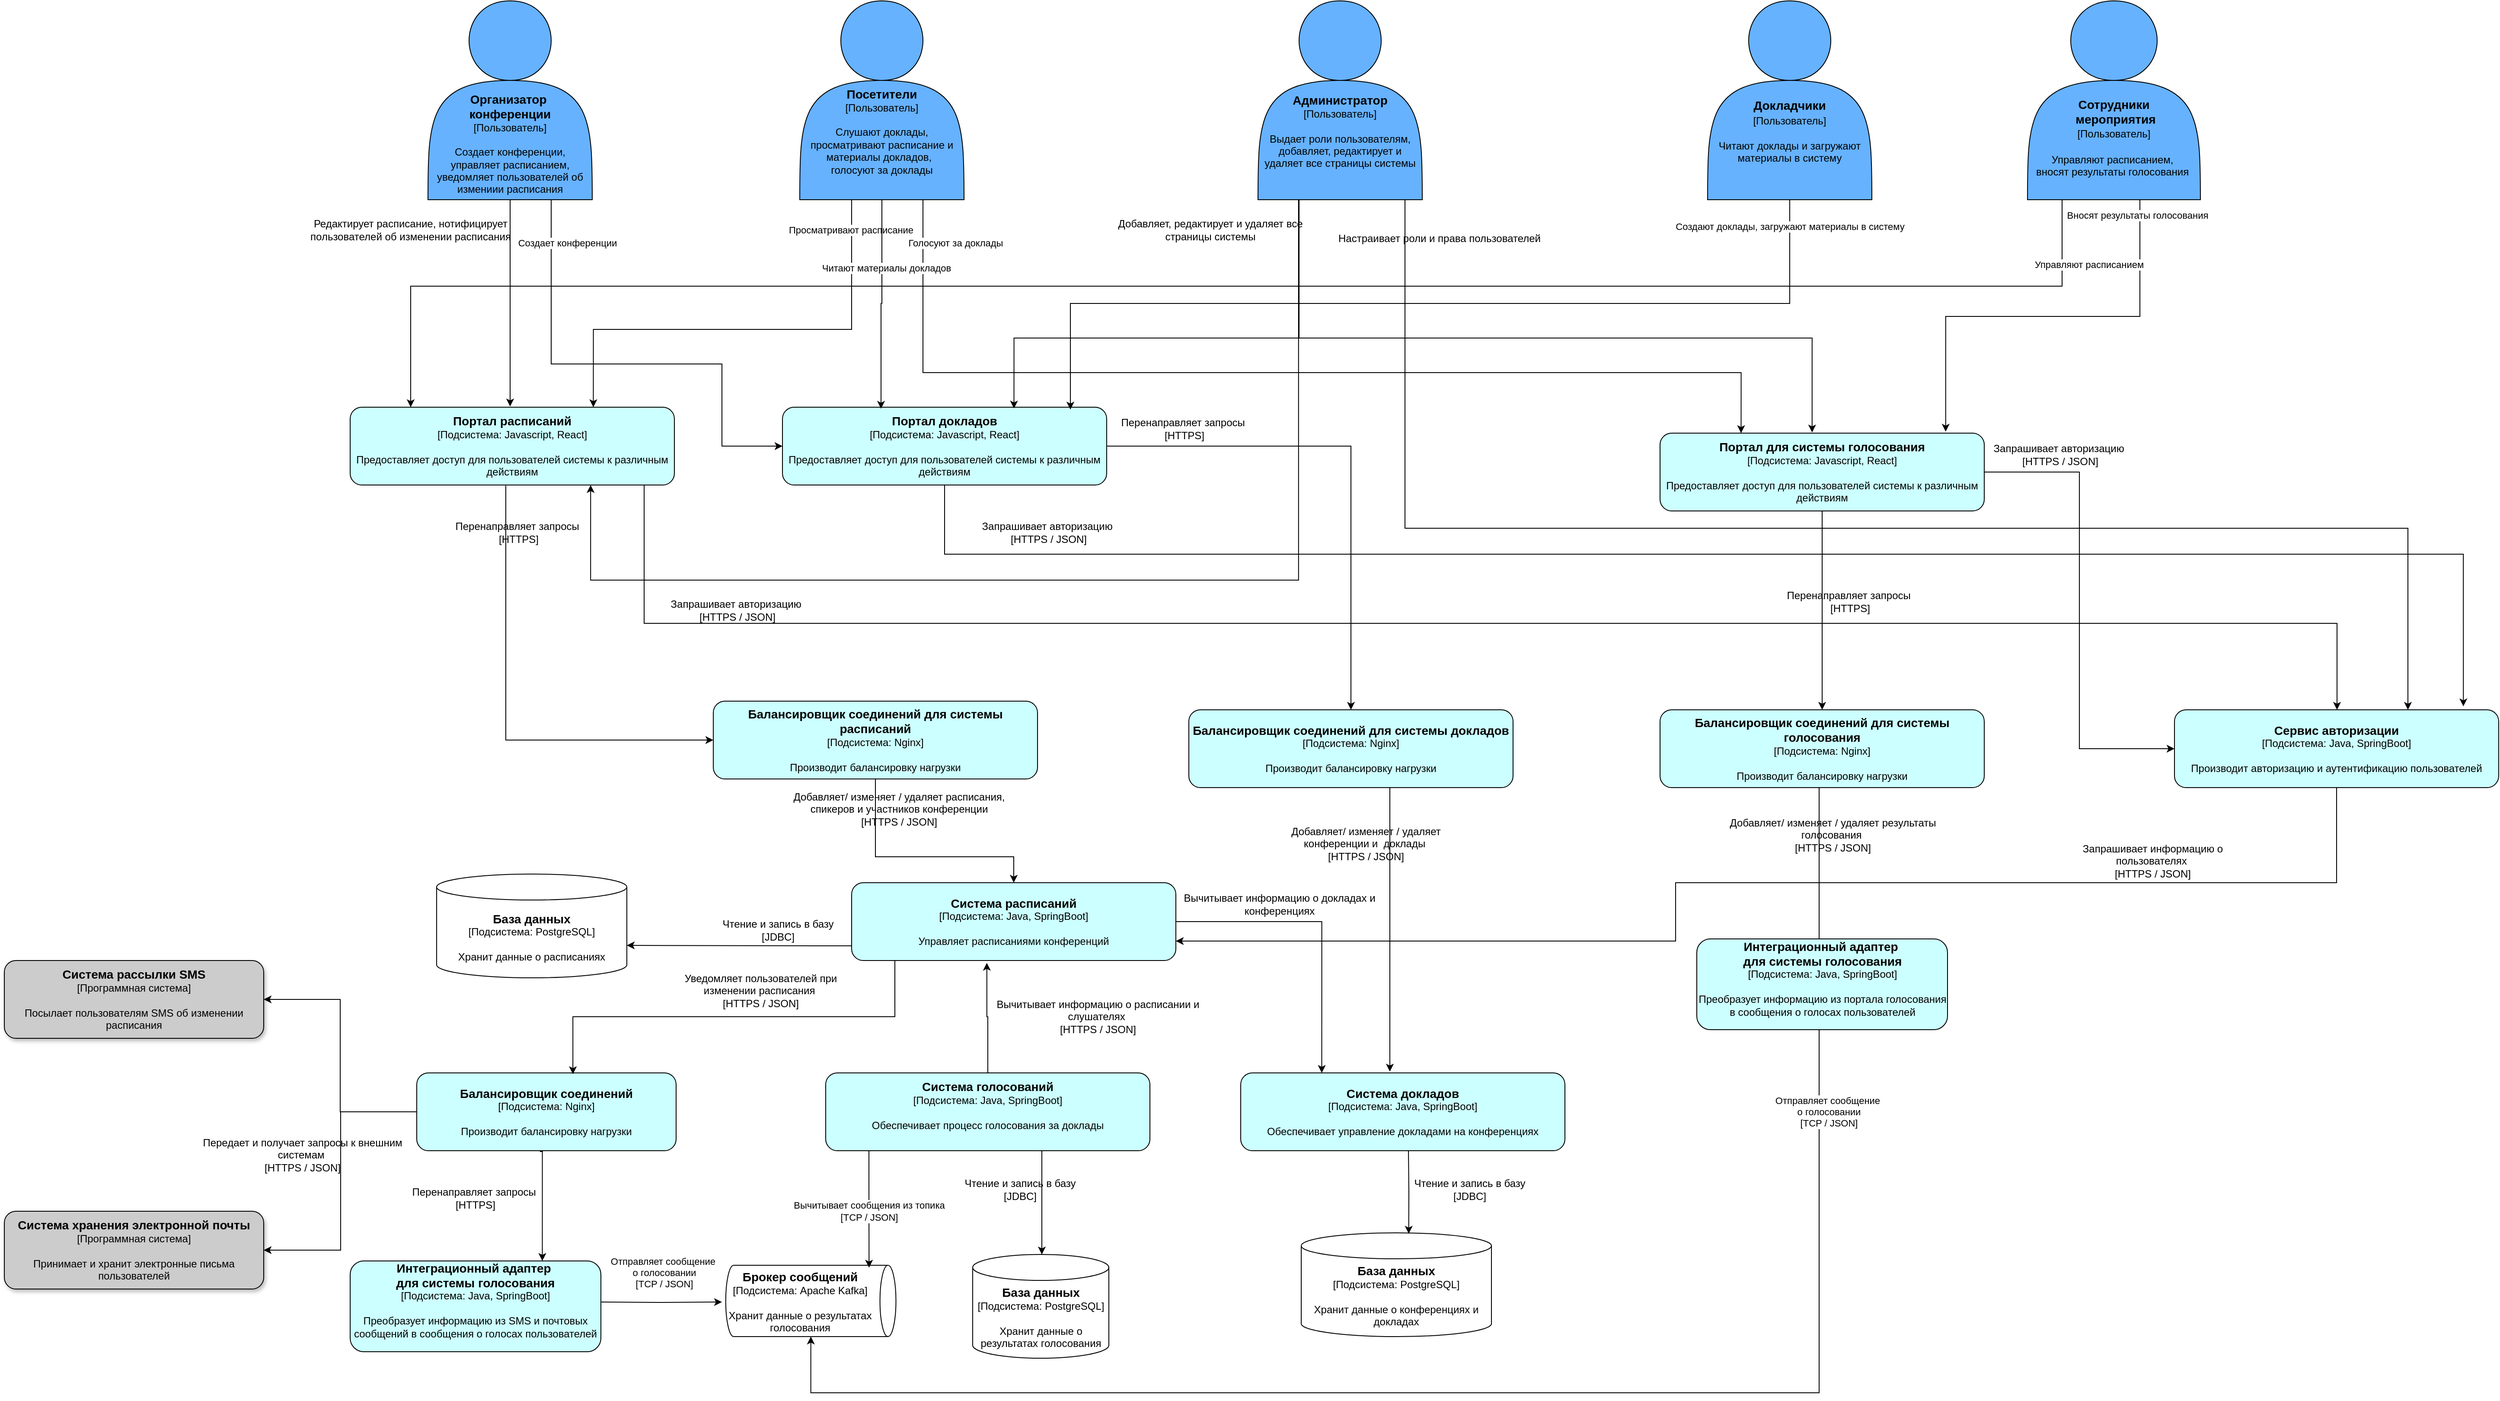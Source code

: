 <mxfile version="24.4.13" type="device">
  <diagram name="Страница — 1" id="Z9N-jdOSxp0XZ1hQaEwk">
    <mxGraphModel dx="5403" dy="2687" grid="1" gridSize="10" guides="1" tooltips="1" connect="1" arrows="1" fold="1" page="1" pageScale="1" pageWidth="827" pageHeight="1169" math="0" shadow="0">
      <root>
        <mxCell id="0" />
        <mxCell id="1" parent="0" />
        <mxCell id="tnYpFo8ILh_rvgwoeTNM-9" value="" style="edgeStyle=orthogonalEdgeStyle;rounded=0;orthogonalLoop=1;jettySize=auto;html=1;entryX=0.75;entryY=0;entryDx=0;entryDy=0;exitX=0.5;exitY=1;exitDx=0;exitDy=0;" parent="1" source="tnYpFo8ILh_rvgwoeTNM-1" target="1sN-82zCJ84A_cmxc5xq-33" edge="1">
          <mxGeometry relative="1" as="geometry">
            <mxPoint x="-180" y="190" as="sourcePoint" />
            <mxPoint x="242.5" y="330" as="targetPoint" />
            <Array as="points">
              <mxPoint x="-720" y="-100" />
              <mxPoint x="-720" y="50" />
              <mxPoint x="-1019" y="50" />
            </Array>
          </mxGeometry>
        </mxCell>
        <mxCell id="1sN-82zCJ84A_cmxc5xq-64" value="Просматривают расписание" style="edgeLabel;html=1;align=center;verticalAlign=middle;resizable=0;points=[];" parent="tnYpFo8ILh_rvgwoeTNM-9" vertex="1" connectable="0">
          <mxGeometry x="0.239" y="4" relative="1" as="geometry">
            <mxPoint x="169" y="-119" as="offset" />
          </mxGeometry>
        </mxCell>
        <mxCell id="1sN-82zCJ84A_cmxc5xq-53" style="edgeStyle=orthogonalEdgeStyle;rounded=0;orthogonalLoop=1;jettySize=auto;html=1;entryX=0.25;entryY=0;entryDx=0;entryDy=0;exitX=0.75;exitY=1;exitDx=0;exitDy=0;" parent="1" source="tnYpFo8ILh_rvgwoeTNM-1" target="tnYpFo8ILh_rvgwoeTNM-4" edge="1">
          <mxGeometry relative="1" as="geometry">
            <Array as="points">
              <mxPoint x="-637" y="100" />
              <mxPoint x="309" y="100" />
            </Array>
          </mxGeometry>
        </mxCell>
        <mxCell id="1sN-82zCJ84A_cmxc5xq-58" value="Голосуют за доклады" style="edgeLabel;html=1;align=center;verticalAlign=middle;resizable=0;points=[];" parent="1sN-82zCJ84A_cmxc5xq-53" vertex="1" connectable="0">
          <mxGeometry x="-0.8" y="1" relative="1" as="geometry">
            <mxPoint x="36" y="-72" as="offset" />
          </mxGeometry>
        </mxCell>
        <mxCell id="tnYpFo8ILh_rvgwoeTNM-1" value="&lt;div&gt;&lt;br&gt;&lt;/div&gt;&lt;div&gt;&lt;br&gt;&lt;/div&gt;&lt;div&gt;&lt;br&gt;&lt;/div&gt;&lt;div&gt;&lt;br&gt;&lt;/div&gt;&lt;div&gt;&lt;br&gt;&lt;/div&gt;&lt;div&gt;&lt;b&gt;&lt;font style=&quot;font-size: 14px;&quot;&gt;Посетители&lt;/font&gt;&lt;/b&gt;&lt;/div&gt;&lt;div&gt;&lt;font style=&quot;font-size: 12px;&quot;&gt;[Пользователь]&lt;/font&gt;&lt;/div&gt;&lt;div&gt;&lt;font style=&quot;font-size: 12px;&quot;&gt;&lt;br&gt;&lt;/font&gt;&lt;/div&gt;&lt;div&gt;Слушают доклады, просматривают расписание и материалы докладов,&amp;nbsp;&amp;nbsp;&lt;/div&gt;&lt;div&gt;голосуют за доклады&lt;/div&gt;" style="shape=actor;whiteSpace=wrap;html=1;fillColor=#66B2FF;" parent="1" vertex="1">
          <mxGeometry x="-780" y="-330" width="190" height="230" as="geometry" />
        </mxCell>
        <mxCell id="tnYpFo8ILh_rvgwoeTNM-2" value="&lt;div&gt;&lt;br&gt;&lt;/div&gt;&lt;div&gt;&lt;br&gt;&lt;/div&gt;&lt;div&gt;&lt;br&gt;&lt;/div&gt;&lt;div&gt;&lt;br&gt;&lt;/div&gt;&lt;div&gt;&lt;br&gt;&lt;/div&gt;&lt;div&gt;&lt;b&gt;&lt;font style=&quot;font-size: 14px;&quot;&gt;Докладчики&lt;/font&gt;&lt;/b&gt;&lt;/div&gt;&lt;div&gt;[Пользователь]&lt;b&gt;&lt;font style=&quot;font-size: 14px;&quot;&gt;&lt;br&gt;&lt;/font&gt;&lt;/b&gt;&lt;/div&gt;&lt;div&gt;&lt;br&gt;&lt;/div&gt;&lt;div&gt;&lt;font style=&quot;font-size: 12px;&quot;&gt;Читают доклады и загружают материалы в систему&lt;/font&gt;&lt;/div&gt;" style="shape=actor;whiteSpace=wrap;html=1;fillColor=#66B2FF;" parent="1" vertex="1">
          <mxGeometry x="270" y="-330" width="190" height="230" as="geometry" />
        </mxCell>
        <mxCell id="tnYpFo8ILh_rvgwoeTNM-3" value="&lt;div&gt;&lt;br&gt;&lt;/div&gt;&lt;div&gt;&lt;br&gt;&lt;/div&gt;&lt;div&gt;&lt;br&gt;&lt;/div&gt;&lt;div&gt;&lt;br&gt;&lt;/div&gt;&lt;div&gt;&lt;br&gt;&lt;/div&gt;&lt;div&gt;&lt;br&gt;&lt;/div&gt;&lt;div&gt;&lt;b&gt;&lt;font style=&quot;font-size: 14px;&quot;&gt;Сотрудники&lt;/font&gt;&lt;/b&gt;&lt;/div&gt;&lt;div&gt;&lt;b&gt;&lt;font style=&quot;font-size: 14px;&quot;&gt;&amp;nbsp;&lt;span style=&quot;background-color: initial;&quot;&gt;мероприятия&lt;/span&gt;&lt;/font&gt;&lt;/b&gt;&lt;/div&gt;&lt;div&gt;[Пользователь]&lt;b&gt;&lt;font style=&quot;font-size: 14px;&quot;&gt;&lt;span style=&quot;background-color: initial;&quot;&gt;&lt;br&gt;&lt;/span&gt;&lt;/font&gt;&lt;/b&gt;&lt;/div&gt;&lt;div&gt;&lt;br&gt;&lt;/div&gt;&lt;div&gt;&lt;span style=&quot;background-color: initial;&quot;&gt;Управляют расписанием,&amp;nbsp;&lt;/span&gt;&lt;/div&gt;&lt;div&gt;вносят результаты голосования&amp;nbsp;&lt;/div&gt;" style="shape=actor;whiteSpace=wrap;html=1;fillColor=#66B2FF;" parent="1" vertex="1">
          <mxGeometry x="640" y="-330" width="200" height="230" as="geometry" />
        </mxCell>
        <mxCell id="1sN-82zCJ84A_cmxc5xq-45" value="" style="edgeStyle=orthogonalEdgeStyle;rounded=0;orthogonalLoop=1;jettySize=auto;html=1;" parent="1" source="tnYpFo8ILh_rvgwoeTNM-4" target="tnYpFo8ILh_rvgwoeTNM-5" edge="1">
          <mxGeometry relative="1" as="geometry" />
        </mxCell>
        <mxCell id="tnYpFo8ILh_rvgwoeTNM-4" value="&lt;span style=&quot;font-size: 14px;&quot;&gt;&lt;b&gt;Портал для системы голосования&lt;/b&gt;&lt;/span&gt;&lt;br&gt;&lt;div&gt;[Подсистема: Javascript, React]&lt;/div&gt;&lt;div&gt;&lt;br&gt;&lt;/div&gt;&lt;div&gt;Предоставляет доступ для пользователей системы к различным действиям&lt;/div&gt;" style="rounded=1;whiteSpace=wrap;html=1;fillColor=#CCFFFF;" parent="1" vertex="1">
          <mxGeometry x="215" y="170" width="375" height="90" as="geometry" />
        </mxCell>
        <mxCell id="tnYpFo8ILh_rvgwoeTNM-18" style="edgeStyle=orthogonalEdgeStyle;rounded=0;orthogonalLoop=1;jettySize=auto;html=1;entryX=0;entryY=0.5;entryDx=0;entryDy=0;exitX=1;exitY=0.5;exitDx=0;exitDy=0;" parent="1" source="tnYpFo8ILh_rvgwoeTNM-4" target="tnYpFo8ILh_rvgwoeTNM-17" edge="1">
          <mxGeometry relative="1" as="geometry" />
        </mxCell>
        <mxCell id="tnYpFo8ILh_rvgwoeTNM-35" style="edgeStyle=orthogonalEdgeStyle;rounded=0;orthogonalLoop=1;jettySize=auto;html=1;entryX=0.5;entryY=0;entryDx=0;entryDy=0;exitX=0.5;exitY=1;exitDx=0;exitDy=0;" parent="1" source="1sN-82zCJ84A_cmxc5xq-43" target="tnYpFo8ILh_rvgwoeTNM-22" edge="1">
          <mxGeometry relative="1" as="geometry">
            <Array as="points">
              <mxPoint x="-692" y="660" />
              <mxPoint x="-532" y="660" />
            </Array>
          </mxGeometry>
        </mxCell>
        <mxCell id="1sN-82zCJ84A_cmxc5xq-11" style="edgeStyle=orthogonalEdgeStyle;rounded=0;orthogonalLoop=1;jettySize=auto;html=1;entryX=1;entryY=0.5;entryDx=0;entryDy=0;entryPerimeter=0;" parent="1" target="1sN-82zCJ84A_cmxc5xq-22" edge="1">
          <mxGeometry relative="1" as="geometry">
            <mxPoint x="399.0" y="577.5" as="sourcePoint" />
            <mxPoint x="-399.875" y="997.86" as="targetPoint" />
            <Array as="points">
              <mxPoint x="399" y="1280" />
              <mxPoint x="-767" y="1280" />
            </Array>
          </mxGeometry>
        </mxCell>
        <mxCell id="tnYpFo8ILh_rvgwoeTNM-5" value="&lt;span style=&quot;font-size: 14px;&quot;&gt;&lt;b&gt;Балансировщик соединений для системы голосования&lt;/b&gt;&lt;/span&gt;&lt;br&gt;&lt;div&gt;[Подсистема: Nginx]&lt;/div&gt;&lt;div&gt;&lt;br&gt;&lt;/div&gt;&lt;div&gt;Производит балансировку нагрузки&lt;/div&gt;" style="rounded=1;whiteSpace=wrap;html=1;fillColor=#CCFFFF;" parent="1" vertex="1">
          <mxGeometry x="215" y="490" width="375" height="90" as="geometry" />
        </mxCell>
        <mxCell id="tnYpFo8ILh_rvgwoeTNM-7" value="Перенаправляет запросы&amp;nbsp;&lt;div&gt;[HTTPS]&lt;br&gt;&lt;/div&gt;" style="text;html=1;align=center;verticalAlign=middle;whiteSpace=wrap;rounded=0;" parent="1" vertex="1">
          <mxGeometry x="330" y="350" width="210" height="30" as="geometry" />
        </mxCell>
        <mxCell id="tnYpFo8ILh_rvgwoeTNM-11" style="edgeStyle=orthogonalEdgeStyle;rounded=0;orthogonalLoop=1;jettySize=auto;html=1;entryX=0.881;entryY=-0.019;entryDx=0;entryDy=0;entryPerimeter=0;exitX=0.5;exitY=1;exitDx=0;exitDy=0;" parent="1" source="tnYpFo8ILh_rvgwoeTNM-3" target="tnYpFo8ILh_rvgwoeTNM-4" edge="1">
          <mxGeometry relative="1" as="geometry">
            <Array as="points">
              <mxPoint x="770" y="-100" />
              <mxPoint x="770" y="35" />
              <mxPoint x="545" y="35" />
            </Array>
          </mxGeometry>
        </mxCell>
        <mxCell id="1sN-82zCJ84A_cmxc5xq-65" value="Вносят результаты голосования" style="edgeLabel;html=1;align=center;verticalAlign=middle;resizable=0;points=[];" parent="tnYpFo8ILh_rvgwoeTNM-11" vertex="1" connectable="0">
          <mxGeometry x="-0.818" y="-3" relative="1" as="geometry">
            <mxPoint as="offset" />
          </mxGeometry>
        </mxCell>
        <mxCell id="tnYpFo8ILh_rvgwoeTNM-15" value="&lt;font style=&quot;font-size: 14px;&quot;&gt;&lt;b&gt;Система рассылки SMS&lt;/b&gt;&lt;/font&gt;&lt;div&gt;&lt;font style=&quot;font-size: 12px;&quot;&gt;[Программная система]&lt;/font&gt;&lt;/div&gt;&lt;div&gt;&lt;font style=&quot;font-size: 12px;&quot;&gt;&lt;br&gt;&lt;/font&gt;&lt;/div&gt;&lt;div&gt;&lt;font style=&quot;font-size: 12px;&quot;&gt;Посылает пользователям SMS об изменении расписания&lt;/font&gt;&lt;/div&gt;" style="rounded=1;whiteSpace=wrap;html=1;shadow=1;fillColor=#CCCCCC;" parent="1" vertex="1">
          <mxGeometry x="-1700" y="780" width="300" height="90" as="geometry" />
        </mxCell>
        <mxCell id="tnYpFo8ILh_rvgwoeTNM-16" value="&lt;font style=&quot;font-size: 14px;&quot;&gt;&lt;b&gt;Система хранения электронной почты&lt;/b&gt;&lt;/font&gt;&lt;div&gt;&lt;font style=&quot;font-size: 12px;&quot;&gt;[Программная система]&lt;/font&gt;&lt;/div&gt;&lt;div&gt;&lt;font style=&quot;font-size: 12px;&quot;&gt;&lt;br&gt;&lt;/font&gt;&lt;/div&gt;&lt;div&gt;&lt;font style=&quot;font-size: 12px;&quot;&gt;Принимает и хранит электронные письма пользователей&lt;/font&gt;&lt;/div&gt;" style="rounded=1;whiteSpace=wrap;html=1;shadow=1;fillColor=#CCCCCC;" parent="1" vertex="1">
          <mxGeometry x="-1700" y="1070" width="300" height="90" as="geometry" />
        </mxCell>
        <mxCell id="u90rfC0kVstAaQwjSfmj-1" style="edgeStyle=orthogonalEdgeStyle;rounded=0;orthogonalLoop=1;jettySize=auto;html=1;entryX=1;entryY=0.75;entryDx=0;entryDy=0;" edge="1" parent="1" source="tnYpFo8ILh_rvgwoeTNM-17" target="tnYpFo8ILh_rvgwoeTNM-22">
          <mxGeometry relative="1" as="geometry">
            <Array as="points">
              <mxPoint x="998" y="690" />
              <mxPoint x="233" y="690" />
              <mxPoint x="233" y="758" />
            </Array>
          </mxGeometry>
        </mxCell>
        <mxCell id="tnYpFo8ILh_rvgwoeTNM-17" value="&lt;span style=&quot;font-size: 14px;&quot;&gt;&lt;b&gt;Сервис авторизации&lt;/b&gt;&lt;/span&gt;&lt;br&gt;&lt;div&gt;[Подсистема: Java, SpringBoot]&lt;/div&gt;&lt;div&gt;&lt;br&gt;&lt;/div&gt;&lt;div&gt;Производит авторизацию и аутентификацию пользователей&lt;/div&gt;" style="rounded=1;whiteSpace=wrap;html=1;fillColor=#CCFFFF;" parent="1" vertex="1">
          <mxGeometry x="810" y="490" width="375" height="90" as="geometry" />
        </mxCell>
        <mxCell id="tnYpFo8ILh_rvgwoeTNM-19" value="&lt;div&gt;Запрашивает авторизацию&amp;nbsp;&lt;/div&gt;&lt;div&gt;[HTTPS / JSON]&lt;/div&gt;" style="text;html=1;align=center;verticalAlign=middle;whiteSpace=wrap;rounded=0;" parent="1" vertex="1">
          <mxGeometry x="580" y="180" width="196" height="30" as="geometry" />
        </mxCell>
        <mxCell id="1sN-82zCJ84A_cmxc5xq-5" style="edgeStyle=orthogonalEdgeStyle;rounded=0;orthogonalLoop=1;jettySize=auto;html=1;entryX=0.417;entryY=1.03;entryDx=0;entryDy=0;entryPerimeter=0;" parent="1" source="tnYpFo8ILh_rvgwoeTNM-20" target="tnYpFo8ILh_rvgwoeTNM-22" edge="1">
          <mxGeometry relative="1" as="geometry">
            <mxPoint x="-562.5" y="800" as="targetPoint" />
          </mxGeometry>
        </mxCell>
        <mxCell id="tnYpFo8ILh_rvgwoeTNM-20" value="&lt;span style=&quot;font-size: 14px;&quot;&gt;&lt;b&gt;Система голосований&lt;/b&gt;&lt;/span&gt;&lt;br&gt;&lt;div&gt;[Подсистема: Java, SpringBoot]&lt;br&gt;&lt;/div&gt;&lt;div&gt;&lt;br&gt;&lt;/div&gt;&lt;div&gt;Обеспечивает процесс голосования за доклады&lt;/div&gt;&lt;div&gt;&lt;br&gt;&lt;/div&gt;" style="rounded=1;whiteSpace=wrap;html=1;fillColor=#CCFFFF;" parent="1" vertex="1">
          <mxGeometry x="-750" y="910" width="375" height="90" as="geometry" />
        </mxCell>
        <mxCell id="tnYpFo8ILh_rvgwoeTNM-21" value="&lt;div&gt;&lt;b style=&quot;font-size: 14px; background-color: initial;&quot;&gt;Система докладов&lt;/b&gt;&lt;br&gt;&lt;/div&gt;&lt;div&gt;&lt;div&gt;[Подсистема: Java, SpringBoot]&lt;/div&gt;&lt;div&gt;&lt;br&gt;&lt;/div&gt;&lt;div&gt;Обеспечивает управление докладами на конференциях&lt;/div&gt;&lt;/div&gt;" style="rounded=1;whiteSpace=wrap;html=1;fillColor=#CCFFFF;" parent="1" vertex="1">
          <mxGeometry x="-270" y="910" width="375" height="90" as="geometry" />
        </mxCell>
        <mxCell id="1sN-82zCJ84A_cmxc5xq-7" style="edgeStyle=orthogonalEdgeStyle;rounded=0;orthogonalLoop=1;jettySize=auto;html=1;entryX=0.25;entryY=0;entryDx=0;entryDy=0;" parent="1" source="tnYpFo8ILh_rvgwoeTNM-22" target="tnYpFo8ILh_rvgwoeTNM-21" edge="1">
          <mxGeometry relative="1" as="geometry" />
        </mxCell>
        <mxCell id="tnYpFo8ILh_rvgwoeTNM-22" value="&lt;div&gt;&lt;span style=&quot;font-size: 14px;&quot;&gt;&lt;b&gt;Система расписаний&lt;/b&gt;&lt;/span&gt;&lt;/div&gt;&lt;div&gt;[Подсистема: Java, SpringBoot]&lt;br&gt;&lt;/div&gt;&lt;div&gt;&lt;br&gt;&lt;/div&gt;&lt;div&gt;Управляет расписаниями конференций&lt;/div&gt;" style="rounded=1;whiteSpace=wrap;html=1;fillColor=#CCFFFF;" parent="1" vertex="1">
          <mxGeometry x="-720" y="690" width="375" height="90" as="geometry" />
        </mxCell>
        <mxCell id="tnYpFo8ILh_rvgwoeTNM-25" style="edgeStyle=orthogonalEdgeStyle;rounded=0;orthogonalLoop=1;jettySize=auto;html=1;entryX=0.46;entryY=-0.017;entryDx=0;entryDy=0;entryPerimeter=0;exitX=0.5;exitY=1;exitDx=0;exitDy=0;" parent="1" source="1sN-82zCJ84A_cmxc5xq-44" target="tnYpFo8ILh_rvgwoeTNM-21" edge="1">
          <mxGeometry relative="1" as="geometry">
            <Array as="points">
              <mxPoint x="-97" y="580" />
            </Array>
          </mxGeometry>
        </mxCell>
        <mxCell id="tnYpFo8ILh_rvgwoeTNM-26" value="Добавляет/ изменяет / удаляет конференции и&amp;nbsp; доклады&amp;nbsp;&lt;div&gt;[HTTPS / JSON]&lt;br&gt;&lt;/div&gt;" style="text;html=1;align=center;verticalAlign=middle;whiteSpace=wrap;rounded=0;" parent="1" vertex="1">
          <mxGeometry x="-250" y="630" width="250" height="30" as="geometry" />
        </mxCell>
        <mxCell id="tnYpFo8ILh_rvgwoeTNM-27" value="Добавляет/ изменяет / удаляет результаты голосования&amp;nbsp;&lt;div&gt;[HTTPS / JSON]&lt;br&gt;&lt;/div&gt;" style="text;html=1;align=center;verticalAlign=middle;whiteSpace=wrap;rounded=0;" parent="1" vertex="1">
          <mxGeometry x="290" y="620" width="250" height="30" as="geometry" />
        </mxCell>
        <mxCell id="1sN-82zCJ84A_cmxc5xq-1" style="edgeStyle=orthogonalEdgeStyle;rounded=0;orthogonalLoop=1;jettySize=auto;html=1;entryX=1;entryY=0.5;entryDx=0;entryDy=0;" parent="1" source="tnYpFo8ILh_rvgwoeTNM-29" target="tnYpFo8ILh_rvgwoeTNM-15" edge="1">
          <mxGeometry relative="1" as="geometry" />
        </mxCell>
        <mxCell id="1sN-82zCJ84A_cmxc5xq-2" style="edgeStyle=orthogonalEdgeStyle;rounded=0;orthogonalLoop=1;jettySize=auto;html=1;entryX=1;entryY=0.5;entryDx=0;entryDy=0;" parent="1" source="tnYpFo8ILh_rvgwoeTNM-29" target="tnYpFo8ILh_rvgwoeTNM-16" edge="1">
          <mxGeometry relative="1" as="geometry">
            <Array as="points">
              <mxPoint x="-1311" y="955" />
              <mxPoint x="-1311" y="1115" />
            </Array>
          </mxGeometry>
        </mxCell>
        <mxCell id="1sN-82zCJ84A_cmxc5xq-30" style="edgeStyle=orthogonalEdgeStyle;rounded=0;orthogonalLoop=1;jettySize=auto;html=1;entryX=0.75;entryY=0;entryDx=0;entryDy=0;exitX=0.483;exitY=1;exitDx=0;exitDy=0;exitPerimeter=0;" parent="1" source="tnYpFo8ILh_rvgwoeTNM-29" edge="1">
          <mxGeometry relative="1" as="geometry">
            <mxPoint x="-1070" y="1010" as="sourcePoint" />
            <mxPoint x="-1077.75" y="1127.5" as="targetPoint" />
            <Array as="points">
              <mxPoint x="-1080" y="1000" />
              <mxPoint x="-1078" y="1001" />
            </Array>
          </mxGeometry>
        </mxCell>
        <mxCell id="tnYpFo8ILh_rvgwoeTNM-29" value="&lt;span style=&quot;font-size: 14px;&quot;&gt;&lt;b&gt;Балансировщик соединений&lt;/b&gt;&lt;/span&gt;&lt;br&gt;&lt;div&gt;[Подсистема:&amp;nbsp;&lt;span style=&quot;background-color: initial;&quot;&gt;Nginx&lt;/span&gt;&lt;span style=&quot;background-color: initial;&quot;&gt;]&lt;/span&gt;&lt;/div&gt;&lt;div&gt;&lt;br&gt;&lt;/div&gt;&lt;div&gt;Производит балансировку нагрузки&lt;/div&gt;" style="rounded=1;whiteSpace=wrap;html=1;fillColor=#CCFFFF;" parent="1" vertex="1">
          <mxGeometry x="-1223" y="910" width="300" height="90" as="geometry" />
        </mxCell>
        <mxCell id="tnYpFo8ILh_rvgwoeTNM-33" value="Перенаправляет запросы&amp;nbsp;&lt;div&gt;[HTTPS]&lt;br&gt;&lt;/div&gt;" style="text;html=1;align=center;verticalAlign=middle;whiteSpace=wrap;rounded=0;" parent="1" vertex="1">
          <mxGeometry x="-1260" y="1040" width="210" height="30" as="geometry" />
        </mxCell>
        <mxCell id="tnYpFo8ILh_rvgwoeTNM-34" value="Передает и получает запросы к внешним системам&amp;nbsp;&lt;div&gt;[HTTPS / JSON]&lt;br&gt;&lt;/div&gt;" style="text;html=1;align=center;verticalAlign=middle;whiteSpace=wrap;rounded=0;" parent="1" vertex="1">
          <mxGeometry x="-1480" y="990" width="250" height="30" as="geometry" />
        </mxCell>
        <mxCell id="tnYpFo8ILh_rvgwoeTNM-37" style="edgeStyle=orthogonalEdgeStyle;rounded=0;orthogonalLoop=1;jettySize=auto;html=1;entryX=0.602;entryY=0.016;entryDx=0;entryDy=0;entryPerimeter=0;" parent="1" target="tnYpFo8ILh_rvgwoeTNM-29" edge="1">
          <mxGeometry relative="1" as="geometry">
            <mxPoint x="-670" y="780" as="sourcePoint" />
            <Array as="points">
              <mxPoint x="-670" y="780" />
              <mxPoint x="-670" y="845" />
              <mxPoint x="-1042" y="845" />
            </Array>
          </mxGeometry>
        </mxCell>
        <mxCell id="tnYpFo8ILh_rvgwoeTNM-38" value="Уведомляет пользователей при изменении расписания&amp;nbsp;&lt;div&gt;[HTTPS / JSON]&lt;br&gt;&lt;/div&gt;" style="text;html=1;align=center;verticalAlign=middle;whiteSpace=wrap;rounded=0;" parent="1" vertex="1">
          <mxGeometry x="-930" y="800" width="210" height="30" as="geometry" />
        </mxCell>
        <mxCell id="tnYpFo8ILh_rvgwoeTNM-39" value="&lt;div&gt;&lt;span style=&quot;font-size: 14px;&quot;&gt;&lt;b&gt;База данных&lt;/b&gt;&lt;/span&gt;&lt;/div&gt;&lt;div&gt;[Подсистема: PostgreSQL]&lt;br&gt;&lt;/div&gt;&lt;div&gt;&lt;br&gt;&lt;/div&gt;&lt;div&gt;Хранит данные о расписаниях&lt;/div&gt;" style="shape=cylinder3;whiteSpace=wrap;html=1;boundedLbl=1;backgroundOutline=1;size=15;" parent="1" vertex="1">
          <mxGeometry x="-1200" y="680" width="220" height="120" as="geometry" />
        </mxCell>
        <mxCell id="tnYpFo8ILh_rvgwoeTNM-40" value="&lt;div&gt;&lt;span style=&quot;font-size: 14px;&quot;&gt;&lt;b&gt;База данных&lt;/b&gt;&lt;/span&gt;&lt;/div&gt;&lt;div&gt;[Подсистема: PostgreSQL]&lt;br&gt;&lt;/div&gt;&lt;div&gt;&lt;br&gt;&lt;/div&gt;&lt;div&gt;Хранит данные о результатах голосования&lt;/div&gt;" style="shape=cylinder3;whiteSpace=wrap;html=1;boundedLbl=1;backgroundOutline=1;size=15;" parent="1" vertex="1">
          <mxGeometry x="-580" y="1120" width="157.5" height="120" as="geometry" />
        </mxCell>
        <mxCell id="tnYpFo8ILh_rvgwoeTNM-41" style="edgeStyle=orthogonalEdgeStyle;rounded=0;orthogonalLoop=1;jettySize=auto;html=1;entryX=1;entryY=0;entryDx=0;entryDy=82.5;entryPerimeter=0;" parent="1" source="tnYpFo8ILh_rvgwoeTNM-22" target="tnYpFo8ILh_rvgwoeTNM-39" edge="1">
          <mxGeometry relative="1" as="geometry">
            <Array as="points">
              <mxPoint x="-760" y="763" />
              <mxPoint x="-760" y="763" />
            </Array>
          </mxGeometry>
        </mxCell>
        <mxCell id="tnYpFo8ILh_rvgwoeTNM-42" value="&lt;div&gt;Чтение и запись в базу&lt;/div&gt;&lt;div&gt;[JDBC]&lt;/div&gt;" style="text;html=1;align=center;verticalAlign=middle;whiteSpace=wrap;rounded=0;" parent="1" vertex="1">
          <mxGeometry x="-930" y="730" width="250" height="30" as="geometry" />
        </mxCell>
        <mxCell id="tnYpFo8ILh_rvgwoeTNM-43" value="&lt;div&gt;&lt;span style=&quot;font-size: 14px;&quot;&gt;&lt;b&gt;База данных&lt;/b&gt;&lt;/span&gt;&lt;/div&gt;&lt;div&gt;[Подсистема: PostgreSQL]&lt;br&gt;&lt;/div&gt;&lt;div&gt;&lt;br&gt;&lt;/div&gt;&lt;div&gt;Хранит данные о конференциях и докладах&lt;/div&gt;" style="shape=cylinder3;whiteSpace=wrap;html=1;boundedLbl=1;backgroundOutline=1;size=15;" parent="1" vertex="1">
          <mxGeometry x="-200" y="1095" width="220" height="120" as="geometry" />
        </mxCell>
        <mxCell id="tnYpFo8ILh_rvgwoeTNM-44" style="edgeStyle=orthogonalEdgeStyle;rounded=0;orthogonalLoop=1;jettySize=auto;html=1;" parent="1" edge="1">
          <mxGeometry relative="1" as="geometry">
            <mxPoint x="-500" y="1120" as="targetPoint" />
            <mxPoint x="-500" y="1000.1" as="sourcePoint" />
            <Array as="points">
              <mxPoint x="-500" y="1090.1" />
              <mxPoint x="-500" y="1090.1" />
            </Array>
          </mxGeometry>
        </mxCell>
        <mxCell id="tnYpFo8ILh_rvgwoeTNM-45" style="edgeStyle=orthogonalEdgeStyle;rounded=0;orthogonalLoop=1;jettySize=auto;html=1;entryX=0.565;entryY=0.008;entryDx=0;entryDy=0;entryPerimeter=0;" parent="1" target="tnYpFo8ILh_rvgwoeTNM-43" edge="1">
          <mxGeometry relative="1" as="geometry">
            <mxPoint x="-76" y="1000" as="sourcePoint" />
          </mxGeometry>
        </mxCell>
        <mxCell id="tnYpFo8ILh_rvgwoeTNM-46" value="&lt;div&gt;Чтение и запись в базу&lt;/div&gt;&lt;div&gt;[JDBC]&lt;/div&gt;" style="text;html=1;align=center;verticalAlign=middle;whiteSpace=wrap;rounded=0;" parent="1" vertex="1">
          <mxGeometry x="-650" y="1030" width="250" height="30" as="geometry" />
        </mxCell>
        <mxCell id="tnYpFo8ILh_rvgwoeTNM-47" value="&lt;div&gt;Чтение и запись в базу&lt;/div&gt;&lt;div&gt;[JDBC]&lt;/div&gt;" style="text;html=1;align=center;verticalAlign=middle;whiteSpace=wrap;rounded=0;" parent="1" vertex="1">
          <mxGeometry x="-130" y="1030" width="250" height="30" as="geometry" />
        </mxCell>
        <mxCell id="1sN-82zCJ84A_cmxc5xq-6" value="&lt;font style=&quot;font-size: 12px;&quot;&gt;Вычитывает информацию о расписании и слушателях&amp;nbsp;&lt;/font&gt;&lt;div&gt;[HTTPS / JSON]&lt;/div&gt;" style="text;html=1;align=center;verticalAlign=middle;whiteSpace=wrap;rounded=0;" parent="1" vertex="1">
          <mxGeometry x="-560" y="830" width="250" height="30" as="geometry" />
        </mxCell>
        <mxCell id="1sN-82zCJ84A_cmxc5xq-8" value="&lt;font style=&quot;font-size: 12px;&quot;&gt;Вычитывает информацию о докладах и конференциях&lt;/font&gt;" style="text;html=1;align=center;verticalAlign=middle;whiteSpace=wrap;rounded=0;" parent="1" vertex="1">
          <mxGeometry x="-350" y="700" width="250" height="30" as="geometry" />
        </mxCell>
        <mxCell id="1sN-82zCJ84A_cmxc5xq-14" style="edgeStyle=orthogonalEdgeStyle;rounded=0;orthogonalLoop=1;jettySize=auto;html=1;exitX=0.75;exitY=1;exitDx=0;exitDy=0;" parent="1" source="1sN-82zCJ84A_cmxc5xq-13" target="tnYpFo8ILh_rvgwoeTNM-17" edge="1">
          <mxGeometry relative="1" as="geometry">
            <Array as="points">
              <mxPoint x="-80" y="-100" />
              <mxPoint x="-80" y="280" />
              <mxPoint x="1080" y="280" />
            </Array>
          </mxGeometry>
        </mxCell>
        <mxCell id="1sN-82zCJ84A_cmxc5xq-84" style="edgeStyle=orthogonalEdgeStyle;rounded=0;orthogonalLoop=1;jettySize=auto;html=1;entryX=0.469;entryY=-0.009;entryDx=0;entryDy=0;exitX=0.25;exitY=1;exitDx=0;exitDy=0;entryPerimeter=0;" parent="1" source="1sN-82zCJ84A_cmxc5xq-13" target="tnYpFo8ILh_rvgwoeTNM-4" edge="1">
          <mxGeometry relative="1" as="geometry">
            <Array as="points">
              <mxPoint x="-203" y="60" />
              <mxPoint x="391" y="60" />
            </Array>
          </mxGeometry>
        </mxCell>
        <mxCell id="1sN-82zCJ84A_cmxc5xq-87" style="edgeStyle=orthogonalEdgeStyle;rounded=0;orthogonalLoop=1;jettySize=auto;html=1;entryX=0.75;entryY=1;entryDx=0;entryDy=0;" parent="1" edge="1">
          <mxGeometry relative="1" as="geometry">
            <mxPoint x="-203.11" y="-100" as="sourcePoint" />
            <mxPoint x="-1021.89" y="230" as="targetPoint" />
            <Array as="points">
              <mxPoint x="-203.14" y="340" />
              <mxPoint x="-1022.14" y="340" />
            </Array>
          </mxGeometry>
        </mxCell>
        <mxCell id="1sN-82zCJ84A_cmxc5xq-13" value="&lt;div&gt;&lt;br&gt;&lt;/div&gt;&lt;div&gt;&lt;br&gt;&lt;/div&gt;&lt;div&gt;&lt;br&gt;&lt;/div&gt;&lt;div&gt;&lt;br&gt;&lt;/div&gt;&lt;div&gt;&lt;br&gt;&lt;/div&gt;&lt;div&gt;&lt;span style=&quot;font-size: 14px;&quot;&gt;&lt;b&gt;Администратор&lt;/b&gt;&lt;/span&gt;&lt;/div&gt;&lt;div&gt;&lt;font style=&quot;font-size: 12px;&quot;&gt;[Пользователь]&lt;/font&gt;&lt;/div&gt;&lt;div&gt;&lt;font style=&quot;font-size: 12px;&quot;&gt;&lt;br&gt;&lt;/font&gt;&lt;/div&gt;&lt;div&gt;Выдает роли пользователям, добавляет, редактирует и удаляет все страницы системы&lt;/div&gt;" style="shape=actor;whiteSpace=wrap;html=1;fillColor=#66B2FF;" parent="1" vertex="1">
          <mxGeometry x="-250" y="-330" width="190" height="230" as="geometry" />
        </mxCell>
        <mxCell id="1sN-82zCJ84A_cmxc5xq-15" value="Настраивает роли и права пользователей" style="text;html=1;align=center;verticalAlign=middle;whiteSpace=wrap;rounded=0;" parent="1" vertex="1">
          <mxGeometry x="-160" y="-70" width="240" height="30" as="geometry" />
        </mxCell>
        <mxCell id="1sN-82zCJ84A_cmxc5xq-17" value="Добавляет, редактирует и удаляет все страницы системы" style="text;html=1;align=center;verticalAlign=middle;whiteSpace=wrap;rounded=0;" parent="1" vertex="1">
          <mxGeometry x="-425" y="-80" width="240" height="30" as="geometry" />
        </mxCell>
        <mxCell id="1sN-82zCJ84A_cmxc5xq-37" style="edgeStyle=orthogonalEdgeStyle;rounded=0;orthogonalLoop=1;jettySize=auto;html=1;entryX=0.492;entryY=-0.01;entryDx=0;entryDy=0;exitX=0.5;exitY=1;exitDx=0;exitDy=0;entryPerimeter=0;" parent="1" source="1sN-82zCJ84A_cmxc5xq-18" target="1sN-82zCJ84A_cmxc5xq-33" edge="1">
          <mxGeometry relative="1" as="geometry">
            <Array as="points">
              <mxPoint x="-1115" y="139" />
            </Array>
          </mxGeometry>
        </mxCell>
        <mxCell id="1sN-82zCJ84A_cmxc5xq-18" value="&lt;div&gt;&lt;br&gt;&lt;/div&gt;&lt;div&gt;&lt;br&gt;&lt;/div&gt;&lt;div&gt;&lt;br&gt;&lt;/div&gt;&lt;div&gt;&lt;br&gt;&lt;/div&gt;&lt;div&gt;&lt;br&gt;&lt;/div&gt;&lt;div&gt;&lt;br&gt;&lt;/div&gt;&lt;div&gt;&lt;br&gt;&lt;/div&gt;&lt;div&gt;&lt;span style=&quot;font-size: 14px;&quot;&gt;&lt;b&gt;Организатор&amp;nbsp;&lt;/b&gt;&lt;/span&gt;&lt;/div&gt;&lt;div&gt;&lt;span style=&quot;font-size: 14px;&quot;&gt;&lt;b&gt;конференции&lt;/b&gt;&lt;/span&gt;&lt;/div&gt;&lt;div&gt;&lt;font style=&quot;font-size: 12px;&quot;&gt;[Пользователь]&lt;/font&gt;&lt;/div&gt;&lt;div&gt;&lt;font style=&quot;font-size: 12px;&quot;&gt;&lt;br&gt;&lt;/font&gt;&lt;/div&gt;&lt;div&gt;Создает конференции, управляет расписанием, уведомляет пользователей об измениии расписания&lt;/div&gt;" style="shape=actor;whiteSpace=wrap;html=1;fillColor=#66B2FF;" parent="1" vertex="1">
          <mxGeometry x="-1210" y="-330" width="190" height="230" as="geometry" />
        </mxCell>
        <mxCell id="1sN-82zCJ84A_cmxc5xq-25" style="edgeStyle=orthogonalEdgeStyle;rounded=0;orthogonalLoop=1;jettySize=auto;html=1;entryX=0;entryY=0.5;entryDx=0;entryDy=0;" parent="1" target="1sN-82zCJ84A_cmxc5xq-24" edge="1">
          <mxGeometry relative="1" as="geometry">
            <mxPoint x="-1010" y="1175" as="sourcePoint" />
          </mxGeometry>
        </mxCell>
        <mxCell id="1sN-82zCJ84A_cmxc5xq-29" value="Отправляет сообщение&amp;nbsp;&lt;div&gt;о голосовании&lt;/div&gt;&lt;div&gt;[TCP / JSON]&lt;/div&gt;" style="edgeLabel;html=1;align=center;verticalAlign=middle;resizable=0;points=[];" parent="1sN-82zCJ84A_cmxc5xq-25" vertex="1" connectable="0">
          <mxGeometry x="-0.093" y="-1" relative="1" as="geometry">
            <mxPoint x="9" y="-36" as="offset" />
          </mxGeometry>
        </mxCell>
        <mxCell id="1sN-82zCJ84A_cmxc5xq-21" value="&lt;span style=&quot;font-size: 14px;&quot;&gt;&lt;b&gt;Интеграционный адаптер&amp;nbsp;&lt;/b&gt;&lt;/span&gt;&lt;div&gt;&lt;span style=&quot;font-size: 14px;&quot;&gt;&lt;b&gt;для системы голосования&lt;/b&gt;&lt;/span&gt;&lt;br&gt;&lt;div&gt;[Подсистема: Java, SpringBoot]&lt;br&gt;&lt;/div&gt;&lt;div&gt;&lt;br&gt;&lt;/div&gt;&lt;div&gt;Преобразует информацию из SMS и почтовых сообщений в сообщения о голосах пользователей&lt;/div&gt;&lt;div&gt;&lt;br&gt;&lt;/div&gt;&lt;/div&gt;" style="rounded=1;whiteSpace=wrap;html=1;fillColor=#CCFFFF;" parent="1" vertex="1">
          <mxGeometry x="-1300" y="1127.5" width="290" height="105" as="geometry" />
        </mxCell>
        <mxCell id="1sN-82zCJ84A_cmxc5xq-22" value="" style="shape=cylinder3;whiteSpace=wrap;html=1;boundedLbl=1;backgroundOutline=1;size=9.247;rotation=90;" parent="1" vertex="1">
          <mxGeometry x="-808.43" y="1075.3" width="82.5" height="196.88" as="geometry" />
        </mxCell>
        <mxCell id="1sN-82zCJ84A_cmxc5xq-24" value="&lt;div&gt;&lt;span style=&quot;font-size: 14px;&quot;&gt;&lt;b&gt;Брокер сообщений&lt;/b&gt;&lt;/span&gt;&lt;/div&gt;&lt;div&gt;[Подсистема: Apache Kafka]&lt;br&gt;&lt;/div&gt;&lt;div&gt;&lt;br&gt;&lt;/div&gt;&lt;div&gt;Хранит данные о результатах голосования&lt;/div&gt;" style="text;html=1;align=center;verticalAlign=middle;whiteSpace=wrap;rounded=0;" parent="1" vertex="1">
          <mxGeometry x="-870" y="1160" width="180.62" height="30" as="geometry" />
        </mxCell>
        <mxCell id="1sN-82zCJ84A_cmxc5xq-26" style="edgeStyle=orthogonalEdgeStyle;rounded=0;orthogonalLoop=1;jettySize=auto;html=1;entryX=0.033;entryY=0.158;entryDx=0;entryDy=0;entryPerimeter=0;" parent="1" source="tnYpFo8ILh_rvgwoeTNM-20" target="1sN-82zCJ84A_cmxc5xq-22" edge="1">
          <mxGeometry relative="1" as="geometry">
            <Array as="points">
              <mxPoint x="-700" y="1030" />
              <mxPoint x="-700" y="1030" />
            </Array>
          </mxGeometry>
        </mxCell>
        <mxCell id="1sN-82zCJ84A_cmxc5xq-28" value="Вычитывает сообщения из топика&lt;div&gt;[TCP / JSON]&lt;/div&gt;" style="edgeLabel;html=1;align=center;verticalAlign=middle;resizable=0;points=[];" parent="1sN-82zCJ84A_cmxc5xq-26" vertex="1" connectable="0">
          <mxGeometry x="-0.722" y="3" relative="1" as="geometry">
            <mxPoint x="-3" y="51" as="offset" />
          </mxGeometry>
        </mxCell>
        <mxCell id="1sN-82zCJ84A_cmxc5xq-48" value="" style="edgeStyle=orthogonalEdgeStyle;rounded=0;orthogonalLoop=1;jettySize=auto;html=1;exitX=0.48;exitY=1.009;exitDx=0;exitDy=0;exitPerimeter=0;" parent="1" source="1sN-82zCJ84A_cmxc5xq-33" target="1sN-82zCJ84A_cmxc5xq-43" edge="1">
          <mxGeometry relative="1" as="geometry">
            <Array as="points">
              <mxPoint x="-1120" y="525" />
            </Array>
          </mxGeometry>
        </mxCell>
        <mxCell id="NEjO1Q9RHnK3UsO07DpR-5" style="edgeStyle=orthogonalEdgeStyle;rounded=0;orthogonalLoop=1;jettySize=auto;html=1;" parent="1" source="1sN-82zCJ84A_cmxc5xq-33" target="tnYpFo8ILh_rvgwoeTNM-17" edge="1">
          <mxGeometry relative="1" as="geometry">
            <Array as="points">
              <mxPoint x="-960" y="390" />
              <mxPoint x="998" y="390" />
            </Array>
          </mxGeometry>
        </mxCell>
        <mxCell id="1sN-82zCJ84A_cmxc5xq-33" value="&lt;span style=&quot;font-size: 14px;&quot;&gt;&lt;b&gt;Портал расписаний&lt;/b&gt;&lt;/span&gt;&lt;br&gt;&lt;div&gt;[Подсистема: Javascript, React]&lt;/div&gt;&lt;div&gt;&lt;br&gt;&lt;/div&gt;&lt;div&gt;Предоставляет доступ для пользователей системы к различным действиям&lt;/div&gt;" style="rounded=1;whiteSpace=wrap;html=1;fillColor=#CCFFFF;" parent="1" vertex="1">
          <mxGeometry x="-1300" y="140" width="375" height="90" as="geometry" />
        </mxCell>
        <mxCell id="1sN-82zCJ84A_cmxc5xq-49" style="edgeStyle=orthogonalEdgeStyle;rounded=0;orthogonalLoop=1;jettySize=auto;html=1;entryX=0.5;entryY=0;entryDx=0;entryDy=0;" parent="1" source="1sN-82zCJ84A_cmxc5xq-34" target="1sN-82zCJ84A_cmxc5xq-44" edge="1">
          <mxGeometry relative="1" as="geometry" />
        </mxCell>
        <mxCell id="1sN-82zCJ84A_cmxc5xq-34" value="&lt;span style=&quot;font-size: 14px;&quot;&gt;&lt;b&gt;Портал докладов&lt;/b&gt;&lt;/span&gt;&lt;br&gt;&lt;div&gt;[Подсистема: Javascript, React]&lt;/div&gt;&lt;div&gt;&lt;br&gt;&lt;/div&gt;&lt;div&gt;Предоставляет доступ для пользователей системы к различным действиям&lt;/div&gt;" style="rounded=1;whiteSpace=wrap;html=1;fillColor=#CCFFFF;" parent="1" vertex="1">
          <mxGeometry x="-800" y="140" width="375" height="90" as="geometry" />
        </mxCell>
        <mxCell id="1sN-82zCJ84A_cmxc5xq-43" value="&lt;span style=&quot;font-size: 14px;&quot;&gt;&lt;b&gt;Балансировщик соединений для системы расписаний&lt;/b&gt;&lt;/span&gt;&lt;br&gt;&lt;div&gt;[Подсистема: Nginx]&lt;/div&gt;&lt;div&gt;&lt;br&gt;&lt;/div&gt;&lt;div&gt;Производит балансировку нагрузки&lt;/div&gt;" style="rounded=1;whiteSpace=wrap;html=1;fillColor=#CCFFFF;" parent="1" vertex="1">
          <mxGeometry x="-880" y="480" width="375" height="90" as="geometry" />
        </mxCell>
        <mxCell id="1sN-82zCJ84A_cmxc5xq-44" value="&lt;span style=&quot;font-size: 14px;&quot;&gt;&lt;b&gt;Балансировщик соединений для системы докладов&lt;/b&gt;&lt;/span&gt;&lt;br&gt;&lt;div&gt;[Подсистема: Nginx]&lt;/div&gt;&lt;div&gt;&lt;br&gt;&lt;/div&gt;&lt;div&gt;Производит балансировку нагрузки&lt;/div&gt;" style="rounded=1;whiteSpace=wrap;html=1;fillColor=#CCFFFF;" parent="1" vertex="1">
          <mxGeometry x="-330" y="490" width="375" height="90" as="geometry" />
        </mxCell>
        <mxCell id="1sN-82zCJ84A_cmxc5xq-46" value="Перенаправляет запросы&amp;nbsp;&lt;div&gt;[HTTPS]&lt;br&gt;&lt;/div&gt;" style="text;html=1;align=center;verticalAlign=middle;whiteSpace=wrap;rounded=0;" parent="1" vertex="1">
          <mxGeometry x="-440" y="150" width="210" height="30" as="geometry" />
        </mxCell>
        <mxCell id="1sN-82zCJ84A_cmxc5xq-47" value="Перенаправляет запросы&amp;nbsp;&lt;div&gt;[HTTPS]&lt;br&gt;&lt;/div&gt;" style="text;html=1;align=center;verticalAlign=middle;whiteSpace=wrap;rounded=0;" parent="1" vertex="1">
          <mxGeometry x="-1210" y="280" width="210" height="10" as="geometry" />
        </mxCell>
        <mxCell id="tnYpFo8ILh_rvgwoeTNM-36" value="Добавляет/ изменяет / удаляет расписания, спикеров и участников конференции&lt;div&gt;[HTTPS / JSON]&lt;br&gt;&lt;/div&gt;" style="text;html=1;align=center;verticalAlign=middle;whiteSpace=wrap;rounded=0;" parent="1" vertex="1">
          <mxGeometry x="-790" y="590" width="250" height="30" as="geometry" />
        </mxCell>
        <mxCell id="1sN-82zCJ84A_cmxc5xq-51" value="Редактирует расписание, нотифицирует пользователей об изменении расписания" style="text;html=1;align=center;verticalAlign=middle;whiteSpace=wrap;rounded=0;" parent="1" vertex="1">
          <mxGeometry x="-1350" y="-80" width="240" height="30" as="geometry" />
        </mxCell>
        <mxCell id="1sN-82zCJ84A_cmxc5xq-52" style="edgeStyle=orthogonalEdgeStyle;rounded=0;orthogonalLoop=1;jettySize=auto;html=1;entryX=0;entryY=0.5;entryDx=0;entryDy=0;exitX=0.75;exitY=1;exitDx=0;exitDy=0;" parent="1" source="1sN-82zCJ84A_cmxc5xq-18" target="1sN-82zCJ84A_cmxc5xq-34" edge="1">
          <mxGeometry relative="1" as="geometry">
            <mxPoint x="-692" y="80" as="sourcePoint" />
            <Array as="points">
              <mxPoint x="-1067" y="90" />
              <mxPoint x="-870" y="90" />
              <mxPoint x="-870" y="185" />
            </Array>
          </mxGeometry>
        </mxCell>
        <mxCell id="1sN-82zCJ84A_cmxc5xq-69" value="Создает конференции" style="edgeLabel;html=1;align=center;verticalAlign=middle;resizable=0;points=[];" parent="1sN-82zCJ84A_cmxc5xq-52" vertex="1" connectable="0">
          <mxGeometry x="-0.005" y="1" relative="1" as="geometry">
            <mxPoint x="-67" y="-139" as="offset" />
          </mxGeometry>
        </mxCell>
        <mxCell id="1sN-82zCJ84A_cmxc5xq-55" style="edgeStyle=orthogonalEdgeStyle;rounded=0;orthogonalLoop=1;jettySize=auto;html=1;entryX=0.888;entryY=0.03;entryDx=0;entryDy=0;entryPerimeter=0;exitX=0.5;exitY=1;exitDx=0;exitDy=0;" parent="1" source="tnYpFo8ILh_rvgwoeTNM-2" target="1sN-82zCJ84A_cmxc5xq-34" edge="1">
          <mxGeometry relative="1" as="geometry" />
        </mxCell>
        <mxCell id="1sN-82zCJ84A_cmxc5xq-59" value="Создают доклады, загружают материалы в систему" style="edgeLabel;html=1;align=center;verticalAlign=middle;resizable=0;points=[];" parent="1sN-82zCJ84A_cmxc5xq-55" vertex="1" connectable="0">
          <mxGeometry x="-0.82" y="1" relative="1" as="geometry">
            <mxPoint x="-1" y="-66" as="offset" />
          </mxGeometry>
        </mxCell>
        <mxCell id="1sN-82zCJ84A_cmxc5xq-56" style="edgeStyle=orthogonalEdgeStyle;rounded=0;orthogonalLoop=1;jettySize=auto;html=1;entryX=0.304;entryY=0.02;entryDx=0;entryDy=0;entryPerimeter=0;" parent="1" source="tnYpFo8ILh_rvgwoeTNM-1" target="1sN-82zCJ84A_cmxc5xq-34" edge="1">
          <mxGeometry relative="1" as="geometry" />
        </mxCell>
        <mxCell id="1sN-82zCJ84A_cmxc5xq-57" value="Читают материалы докладов" style="edgeLabel;html=1;align=center;verticalAlign=middle;resizable=0;points=[];" parent="1sN-82zCJ84A_cmxc5xq-56" vertex="1" connectable="0">
          <mxGeometry x="-0.512" y="2" relative="1" as="geometry">
            <mxPoint x="3" y="20" as="offset" />
          </mxGeometry>
        </mxCell>
        <mxCell id="1sN-82zCJ84A_cmxc5xq-80" style="edgeStyle=orthogonalEdgeStyle;rounded=0;orthogonalLoop=1;jettySize=auto;html=1;" parent="1" source="tnYpFo8ILh_rvgwoeTNM-3" edge="1">
          <mxGeometry relative="1" as="geometry">
            <mxPoint x="-1230" y="140" as="targetPoint" />
            <Array as="points">
              <mxPoint x="680" />
              <mxPoint x="-1230" />
            </Array>
          </mxGeometry>
        </mxCell>
        <mxCell id="1sN-82zCJ84A_cmxc5xq-82" value="Управляют расписанием" style="edgeLabel;html=1;align=center;verticalAlign=middle;resizable=0;points=[];" parent="1sN-82zCJ84A_cmxc5xq-80" vertex="1" connectable="0">
          <mxGeometry x="-0.764" y="2" relative="1" as="geometry">
            <mxPoint x="184" y="-27" as="offset" />
          </mxGeometry>
        </mxCell>
        <mxCell id="1sN-82zCJ84A_cmxc5xq-85" style="edgeStyle=orthogonalEdgeStyle;rounded=0;orthogonalLoop=1;jettySize=auto;html=1;entryX=0.714;entryY=0.016;entryDx=0;entryDy=0;entryPerimeter=0;exitX=0.25;exitY=1;exitDx=0;exitDy=0;" parent="1" source="1sN-82zCJ84A_cmxc5xq-13" target="1sN-82zCJ84A_cmxc5xq-34" edge="1">
          <mxGeometry relative="1" as="geometry">
            <Array as="points">
              <mxPoint x="-203" y="60" />
              <mxPoint x="-532" y="60" />
            </Array>
          </mxGeometry>
        </mxCell>
        <mxCell id="6l0663BHtyz2XLeJVKN4-1" value="&lt;span style=&quot;font-size: 14px;&quot;&gt;&lt;b&gt;Интеграционный адаптер&amp;nbsp;&lt;/b&gt;&lt;/span&gt;&lt;div&gt;&lt;span style=&quot;font-size: 14px;&quot;&gt;&lt;b&gt;для системы голосования&lt;/b&gt;&lt;/span&gt;&lt;br&gt;&lt;div&gt;[Подсистема: Java, SpringBoot]&lt;br&gt;&lt;/div&gt;&lt;div&gt;&lt;br&gt;&lt;/div&gt;&lt;div&gt;Преобразует информацию из портала голосования в сообщения о голосах пользователей&lt;/div&gt;&lt;div&gt;&lt;br&gt;&lt;/div&gt;&lt;/div&gt;" style="rounded=1;whiteSpace=wrap;html=1;fillColor=#CCFFFF;" parent="1" vertex="1">
          <mxGeometry x="257.5" y="755" width="290" height="105" as="geometry" />
        </mxCell>
        <mxCell id="6l0663BHtyz2XLeJVKN4-2" value="Отправляет сообщение&amp;nbsp;&lt;div&gt;о голосовании&lt;/div&gt;&lt;div&gt;[TCP / JSON]&lt;/div&gt;" style="edgeLabel;html=1;align=center;verticalAlign=middle;resizable=0;points=[];" parent="1" vertex="1" connectable="0">
          <mxGeometry x="409.997" y="955.003" as="geometry" />
        </mxCell>
        <mxCell id="NEjO1Q9RHnK3UsO07DpR-2" style="edgeStyle=orthogonalEdgeStyle;rounded=0;orthogonalLoop=1;jettySize=auto;html=1;entryX=0.891;entryY=-0.044;entryDx=0;entryDy=0;entryPerimeter=0;" parent="1" source="1sN-82zCJ84A_cmxc5xq-34" target="tnYpFo8ILh_rvgwoeTNM-17" edge="1">
          <mxGeometry relative="1" as="geometry">
            <Array as="points">
              <mxPoint x="-612" y="310" />
              <mxPoint x="1144" y="310" />
            </Array>
          </mxGeometry>
        </mxCell>
        <mxCell id="NEjO1Q9RHnK3UsO07DpR-3" value="&lt;div&gt;Запрашивает авторизацию&amp;nbsp;&lt;/div&gt;&lt;div&gt;[HTTPS / JSON]&lt;/div&gt;" style="text;html=1;align=center;verticalAlign=middle;whiteSpace=wrap;rounded=0;" parent="1" vertex="1">
          <mxGeometry x="-590" y="270" width="196" height="30" as="geometry" />
        </mxCell>
        <mxCell id="NEjO1Q9RHnK3UsO07DpR-6" value="&lt;div&gt;Запрашивает авторизацию&amp;nbsp;&lt;/div&gt;&lt;div&gt;[HTTPS / JSON]&lt;/div&gt;" style="text;html=1;align=center;verticalAlign=middle;whiteSpace=wrap;rounded=0;" parent="1" vertex="1">
          <mxGeometry x="-950" y="360" width="196" height="30" as="geometry" />
        </mxCell>
        <mxCell id="u90rfC0kVstAaQwjSfmj-2" value="Запрашивает информацию о пользователях&amp;nbsp;&lt;div&gt;[HTTPS / JSON]&lt;br&gt;&lt;/div&gt;" style="text;html=1;align=center;verticalAlign=middle;whiteSpace=wrap;rounded=0;" vertex="1" parent="1">
          <mxGeometry x="660" y="650" width="250" height="30" as="geometry" />
        </mxCell>
      </root>
    </mxGraphModel>
  </diagram>
</mxfile>
